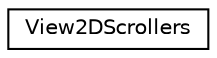 digraph G
{
  edge [fontname="Helvetica",fontsize="10",labelfontname="Helvetica",labelfontsize="10"];
  node [fontname="Helvetica",fontsize="10",shape=record];
  rankdir=LR;
  Node1 [label="View2DScrollers",height=0.2,width=0.4,color="black", fillcolor="white", style="filled",URL="$d6/dfa/structView2DScrollers.html"];
}
